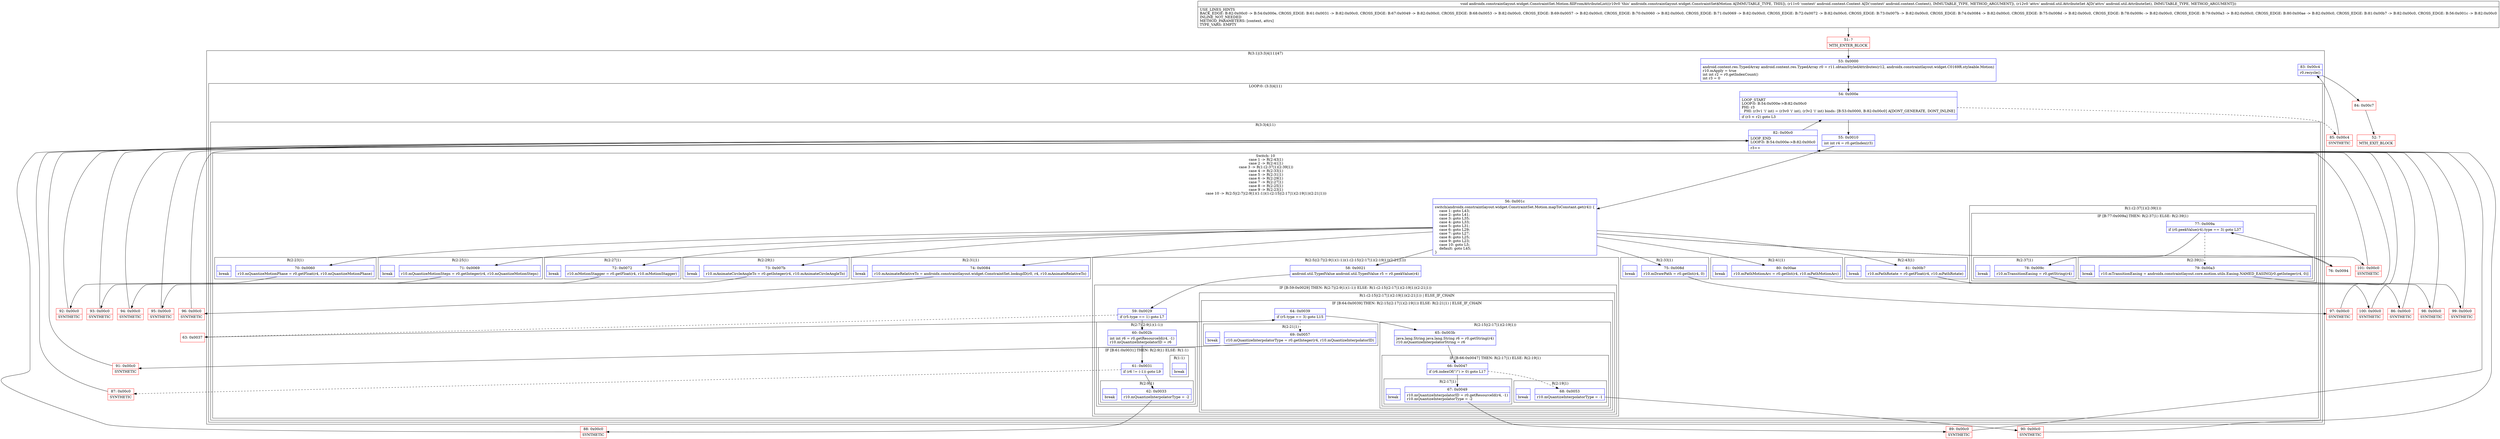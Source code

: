 digraph "CFG forandroidx.constraintlayout.widget.ConstraintSet.Motion.fillFromAttributeList(Landroid\/content\/Context;Landroid\/util\/AttributeSet;)V" {
subgraph cluster_Region_354721106 {
label = "R(3:1|(3:3|4|11)|47)";
node [shape=record,color=blue];
Node_53 [shape=record,label="{53\:\ 0x0000|android.content.res.TypedArray android.content.res.TypedArray r0 = r11.obtainStyledAttributes(r12, androidx.constraintlayout.widget.C0169R.styleable.Motion)\lr10.mApply = true\lint int r2 = r0.getIndexCount()\lint r3 = 0\l}"];
subgraph cluster_LoopRegion_1228689124 {
label = "LOOP:0: (3:3|4|11)";
node [shape=record,color=blue];
Node_54 [shape=record,label="{54\:\ 0x000e|LOOP_START\lLOOP:0: B:54:0x000e\-\>B:82:0x00c0\lPHI: r3 \l  PHI: (r3v1 'i' int) = (r3v0 'i' int), (r3v2 'i' int) binds: [B:53:0x0000, B:82:0x00c0] A[DONT_GENERATE, DONT_INLINE]\l|if (r3 \< r2) goto L3\l}"];
subgraph cluster_Region_1896547211 {
label = "R(3:3|4|11)";
node [shape=record,color=blue];
Node_55 [shape=record,label="{55\:\ 0x0010|int int r4 = r0.getIndex(r3)\l}"];
subgraph cluster_SwitchRegion_1301286880 {
label = "Switch: 10
 case 1 -> R(2:43|1)
 case 2 -> R(2:41|1)
 case 3 -> R(1:(2:37|1)(2:39|1))
 case 4 -> R(2:33|1)
 case 5 -> R(2:31|1)
 case 6 -> R(2:29|1)
 case 7 -> R(2:27|1)
 case 8 -> R(2:25|1)
 case 9 -> R(2:23|1)
 case 10 -> R(2:5|(2:7|(2:9|1)(1:1))(1:(2:15|(2:17|1)(2:19|1))(2:21|1)))";
node [shape=record,color=blue];
Node_56 [shape=record,label="{56\:\ 0x001c|switch(androidx.constraintlayout.widget.ConstraintSet.Motion.mapToConstant.get(r4)) \{\l    case 1: goto L43;\l    case 2: goto L41;\l    case 3: goto L35;\l    case 4: goto L33;\l    case 5: goto L31;\l    case 6: goto L29;\l    case 7: goto L27;\l    case 8: goto L25;\l    case 9: goto L23;\l    case 10: goto L5;\l    default: goto L45;\l\}\l}"];
subgraph cluster_Region_953495806 {
label = "R(2:43|1)";
node [shape=record,color=blue];
Node_81 [shape=record,label="{81\:\ 0x00b7|r10.mPathRotate = r0.getFloat(r4, r10.mPathRotate)\l}"];
Node_InsnContainer_1810020903 [shape=record,label="{|break\l}"];
}
subgraph cluster_Region_2142308455 {
label = "R(2:41|1)";
node [shape=record,color=blue];
Node_80 [shape=record,label="{80\:\ 0x00ae|r10.mPathMotionArc = r0.getInt(r4, r10.mPathMotionArc)\l}"];
Node_InsnContainer_1892666720 [shape=record,label="{|break\l}"];
}
subgraph cluster_Region_225069711 {
label = "R(1:(2:37|1)(2:39|1))";
node [shape=record,color=blue];
subgraph cluster_IfRegion_1322177742 {
label = "IF [B:77:0x009a] THEN: R(2:37|1) ELSE: R(2:39|1)";
node [shape=record,color=blue];
Node_77 [shape=record,label="{77\:\ 0x009a|if (r0.peekValue(r4).type == 3) goto L37\l}"];
subgraph cluster_Region_1743819207 {
label = "R(2:37|1)";
node [shape=record,color=blue];
Node_78 [shape=record,label="{78\:\ 0x009c|r10.mTransitionEasing = r0.getString(r4)\l}"];
Node_InsnContainer_1397878957 [shape=record,label="{|break\l}"];
}
subgraph cluster_Region_1983057671 {
label = "R(2:39|1)";
node [shape=record,color=blue];
Node_79 [shape=record,label="{79\:\ 0x00a3|r10.mTransitionEasing = androidx.constraintlayout.core.motion.utils.Easing.NAMED_EASING[r0.getInteger(r4, 0)]\l}"];
Node_InsnContainer_756833122 [shape=record,label="{|break\l}"];
}
}
}
subgraph cluster_Region_28758934 {
label = "R(2:33|1)";
node [shape=record,color=blue];
Node_75 [shape=record,label="{75\:\ 0x008d|r10.mDrawPath = r0.getInt(r4, 0)\l}"];
Node_InsnContainer_599140204 [shape=record,label="{|break\l}"];
}
subgraph cluster_Region_971378634 {
label = "R(2:31|1)";
node [shape=record,color=blue];
Node_74 [shape=record,label="{74\:\ 0x0084|r10.mAnimateRelativeTo = androidx.constraintlayout.widget.ConstraintSet.lookupID(r0, r4, r10.mAnimateRelativeTo)\l}"];
Node_InsnContainer_2094481319 [shape=record,label="{|break\l}"];
}
subgraph cluster_Region_1518063512 {
label = "R(2:29|1)";
node [shape=record,color=blue];
Node_73 [shape=record,label="{73\:\ 0x007b|r10.mAnimateCircleAngleTo = r0.getInteger(r4, r10.mAnimateCircleAngleTo)\l}"];
Node_InsnContainer_543124488 [shape=record,label="{|break\l}"];
}
subgraph cluster_Region_878622951 {
label = "R(2:27|1)";
node [shape=record,color=blue];
Node_72 [shape=record,label="{72\:\ 0x0072|r10.mMotionStagger = r0.getFloat(r4, r10.mMotionStagger)\l}"];
Node_InsnContainer_1876423722 [shape=record,label="{|break\l}"];
}
subgraph cluster_Region_54785945 {
label = "R(2:25|1)";
node [shape=record,color=blue];
Node_71 [shape=record,label="{71\:\ 0x0069|r10.mQuantizeMotionSteps = r0.getInteger(r4, r10.mQuantizeMotionSteps)\l}"];
Node_InsnContainer_2101879803 [shape=record,label="{|break\l}"];
}
subgraph cluster_Region_173158500 {
label = "R(2:23|1)";
node [shape=record,color=blue];
Node_70 [shape=record,label="{70\:\ 0x0060|r10.mQuantizeMotionPhase = r0.getFloat(r4, r10.mQuantizeMotionPhase)\l}"];
Node_InsnContainer_942084594 [shape=record,label="{|break\l}"];
}
subgraph cluster_Region_248588729 {
label = "R(2:5|(2:7|(2:9|1)(1:1))(1:(2:15|(2:17|1)(2:19|1))(2:21|1)))";
node [shape=record,color=blue];
Node_58 [shape=record,label="{58\:\ 0x0021|android.util.TypedValue android.util.TypedValue r5 = r0.peekValue(r4)\l}"];
subgraph cluster_IfRegion_73621371 {
label = "IF [B:59:0x0029] THEN: R(2:7|(2:9|1)(1:1)) ELSE: R(1:(2:15|(2:17|1)(2:19|1))(2:21|1))";
node [shape=record,color=blue];
Node_59 [shape=record,label="{59\:\ 0x0029|if (r5.type == 1) goto L7\l}"];
subgraph cluster_Region_1334391044 {
label = "R(2:7|(2:9|1)(1:1))";
node [shape=record,color=blue];
Node_60 [shape=record,label="{60\:\ 0x002b|int int r6 = r0.getResourceId(r4, \-1)\lr10.mQuantizeInterpolatorID = r6\l}"];
subgraph cluster_IfRegion_2008542111 {
label = "IF [B:61:0x0031] THEN: R(2:9|1) ELSE: R(1:1)";
node [shape=record,color=blue];
Node_61 [shape=record,label="{61\:\ 0x0031|if (r6 != (\-1)) goto L9\l}"];
subgraph cluster_Region_1665340882 {
label = "R(2:9|1)";
node [shape=record,color=blue];
Node_62 [shape=record,label="{62\:\ 0x0033|r10.mQuantizeInterpolatorType = \-2\l}"];
Node_InsnContainer_862313268 [shape=record,label="{|break\l}"];
}
subgraph cluster_Region_260989272 {
label = "R(1:1)";
node [shape=record,color=blue];
Node_InsnContainer_262556122 [shape=record,label="{|break\l}"];
}
}
}
subgraph cluster_Region_1957703801 {
label = "R(1:(2:15|(2:17|1)(2:19|1))(2:21|1)) | ELSE_IF_CHAIN\l";
node [shape=record,color=blue];
subgraph cluster_IfRegion_301280150 {
label = "IF [B:64:0x0039] THEN: R(2:15|(2:17|1)(2:19|1)) ELSE: R(2:21|1) | ELSE_IF_CHAIN\l";
node [shape=record,color=blue];
Node_64 [shape=record,label="{64\:\ 0x0039|if (r5.type == 3) goto L15\l}"];
subgraph cluster_Region_1399515219 {
label = "R(2:15|(2:17|1)(2:19|1))";
node [shape=record,color=blue];
Node_65 [shape=record,label="{65\:\ 0x003b|java.lang.String java.lang.String r6 = r0.getString(r4)\lr10.mQuantizeInterpolatorString = r6\l}"];
subgraph cluster_IfRegion_982846498 {
label = "IF [B:66:0x0047] THEN: R(2:17|1) ELSE: R(2:19|1)";
node [shape=record,color=blue];
Node_66 [shape=record,label="{66\:\ 0x0047|if (r6.indexOf(\"\/\") \> 0) goto L17\l}"];
subgraph cluster_Region_1218458442 {
label = "R(2:17|1)";
node [shape=record,color=blue];
Node_67 [shape=record,label="{67\:\ 0x0049|r10.mQuantizeInterpolatorID = r0.getResourceId(r4, \-1)\lr10.mQuantizeInterpolatorType = \-2\l}"];
Node_InsnContainer_1771174304 [shape=record,label="{|break\l}"];
}
subgraph cluster_Region_359252331 {
label = "R(2:19|1)";
node [shape=record,color=blue];
Node_68 [shape=record,label="{68\:\ 0x0053|r10.mQuantizeInterpolatorType = \-1\l}"];
Node_InsnContainer_675062405 [shape=record,label="{|break\l}"];
}
}
}
subgraph cluster_Region_1337677574 {
label = "R(2:21|1)";
node [shape=record,color=blue];
Node_69 [shape=record,label="{69\:\ 0x0057|r10.mQuantizeInterpolatorType = r0.getInteger(r4, r10.mQuantizeInterpolatorID)\l}"];
Node_InsnContainer_1576692739 [shape=record,label="{|break\l}"];
}
}
}
}
}
}
Node_82 [shape=record,label="{82\:\ 0x00c0|LOOP_END\lLOOP:0: B:54:0x000e\-\>B:82:0x00c0\l|r3++\l}"];
}
}
Node_83 [shape=record,label="{83\:\ 0x00c4|r0.recycle()\l}"];
}
Node_51 [shape=record,color=red,label="{51\:\ ?|MTH_ENTER_BLOCK\l}"];
Node_88 [shape=record,color=red,label="{88\:\ 0x00c0|SYNTHETIC\l}"];
Node_87 [shape=record,color=red,label="{87\:\ 0x00c0|SYNTHETIC\l}"];
Node_63 [shape=record,color=red,label="{63\:\ 0x0037}"];
Node_89 [shape=record,color=red,label="{89\:\ 0x00c0|SYNTHETIC\l}"];
Node_90 [shape=record,color=red,label="{90\:\ 0x00c0|SYNTHETIC\l}"];
Node_91 [shape=record,color=red,label="{91\:\ 0x00c0|SYNTHETIC\l}"];
Node_92 [shape=record,color=red,label="{92\:\ 0x00c0|SYNTHETIC\l}"];
Node_93 [shape=record,color=red,label="{93\:\ 0x00c0|SYNTHETIC\l}"];
Node_94 [shape=record,color=red,label="{94\:\ 0x00c0|SYNTHETIC\l}"];
Node_95 [shape=record,color=red,label="{95\:\ 0x00c0|SYNTHETIC\l}"];
Node_96 [shape=record,color=red,label="{96\:\ 0x00c0|SYNTHETIC\l}"];
Node_97 [shape=record,color=red,label="{97\:\ 0x00c0|SYNTHETIC\l}"];
Node_76 [shape=record,color=red,label="{76\:\ 0x0094}"];
Node_98 [shape=record,color=red,label="{98\:\ 0x00c0|SYNTHETIC\l}"];
Node_99 [shape=record,color=red,label="{99\:\ 0x00c0|SYNTHETIC\l}"];
Node_100 [shape=record,color=red,label="{100\:\ 0x00c0|SYNTHETIC\l}"];
Node_86 [shape=record,color=red,label="{86\:\ 0x00c0|SYNTHETIC\l}"];
Node_101 [shape=record,color=red,label="{101\:\ 0x00c0|SYNTHETIC\l}"];
Node_85 [shape=record,color=red,label="{85\:\ 0x00c4|SYNTHETIC\l}"];
Node_84 [shape=record,color=red,label="{84\:\ 0x00c7}"];
Node_52 [shape=record,color=red,label="{52\:\ ?|MTH_EXIT_BLOCK\l}"];
MethodNode[shape=record,label="{void androidx.constraintlayout.widget.ConstraintSet.Motion.fillFromAttributeList((r10v0 'this' androidx.constraintlayout.widget.ConstraintSet$Motion A[IMMUTABLE_TYPE, THIS]), (r11v0 'context' android.content.Context A[D('context' android.content.Context), IMMUTABLE_TYPE, METHOD_ARGUMENT]), (r12v0 'attrs' android.util.AttributeSet A[D('attrs' android.util.AttributeSet), IMMUTABLE_TYPE, METHOD_ARGUMENT]))  | USE_LINES_HINTS\lBACK_EDGE: B:82:0x00c0 \-\> B:54:0x000e, CROSS_EDGE: B:61:0x0031 \-\> B:82:0x00c0, CROSS_EDGE: B:67:0x0049 \-\> B:82:0x00c0, CROSS_EDGE: B:68:0x0053 \-\> B:82:0x00c0, CROSS_EDGE: B:69:0x0057 \-\> B:82:0x00c0, CROSS_EDGE: B:70:0x0060 \-\> B:82:0x00c0, CROSS_EDGE: B:71:0x0069 \-\> B:82:0x00c0, CROSS_EDGE: B:72:0x0072 \-\> B:82:0x00c0, CROSS_EDGE: B:73:0x007b \-\> B:82:0x00c0, CROSS_EDGE: B:74:0x0084 \-\> B:82:0x00c0, CROSS_EDGE: B:75:0x008d \-\> B:82:0x00c0, CROSS_EDGE: B:78:0x009c \-\> B:82:0x00c0, CROSS_EDGE: B:79:0x00a3 \-\> B:82:0x00c0, CROSS_EDGE: B:80:0x00ae \-\> B:82:0x00c0, CROSS_EDGE: B:81:0x00b7 \-\> B:82:0x00c0, CROSS_EDGE: B:56:0x001c \-\> B:82:0x00c0\lINLINE_NOT_NEEDED\lMETHOD_PARAMETERS: [context, attrs]\lTYPE_VARS: EMPTY\l}"];
MethodNode -> Node_51;Node_53 -> Node_54;
Node_54 -> Node_55;
Node_54 -> Node_85[style=dashed];
Node_55 -> Node_56;
Node_56 -> Node_58;
Node_56 -> Node_70;
Node_56 -> Node_71;
Node_56 -> Node_72;
Node_56 -> Node_73;
Node_56 -> Node_74;
Node_56 -> Node_75;
Node_56 -> Node_76;
Node_56 -> Node_80;
Node_56 -> Node_81;
Node_56 -> Node_101;
Node_81 -> Node_86;
Node_80 -> Node_100;
Node_77 -> Node_78;
Node_77 -> Node_79[style=dashed];
Node_78 -> Node_98;
Node_79 -> Node_99;
Node_75 -> Node_97;
Node_74 -> Node_96;
Node_73 -> Node_95;
Node_72 -> Node_94;
Node_71 -> Node_93;
Node_70 -> Node_92;
Node_58 -> Node_59;
Node_59 -> Node_60;
Node_59 -> Node_63[style=dashed];
Node_60 -> Node_61;
Node_61 -> Node_62;
Node_61 -> Node_87[style=dashed];
Node_62 -> Node_88;
Node_64 -> Node_65;
Node_64 -> Node_69[style=dashed];
Node_65 -> Node_66;
Node_66 -> Node_67;
Node_66 -> Node_68[style=dashed];
Node_67 -> Node_89;
Node_68 -> Node_90;
Node_69 -> Node_91;
Node_82 -> Node_54;
Node_83 -> Node_84;
Node_51 -> Node_53;
Node_88 -> Node_82;
Node_87 -> Node_82;
Node_63 -> Node_64;
Node_89 -> Node_82;
Node_90 -> Node_82;
Node_91 -> Node_82;
Node_92 -> Node_82;
Node_93 -> Node_82;
Node_94 -> Node_82;
Node_95 -> Node_82;
Node_96 -> Node_82;
Node_97 -> Node_82;
Node_76 -> Node_77;
Node_98 -> Node_82;
Node_99 -> Node_82;
Node_100 -> Node_82;
Node_86 -> Node_82;
Node_101 -> Node_82;
Node_85 -> Node_83;
Node_84 -> Node_52;
}

